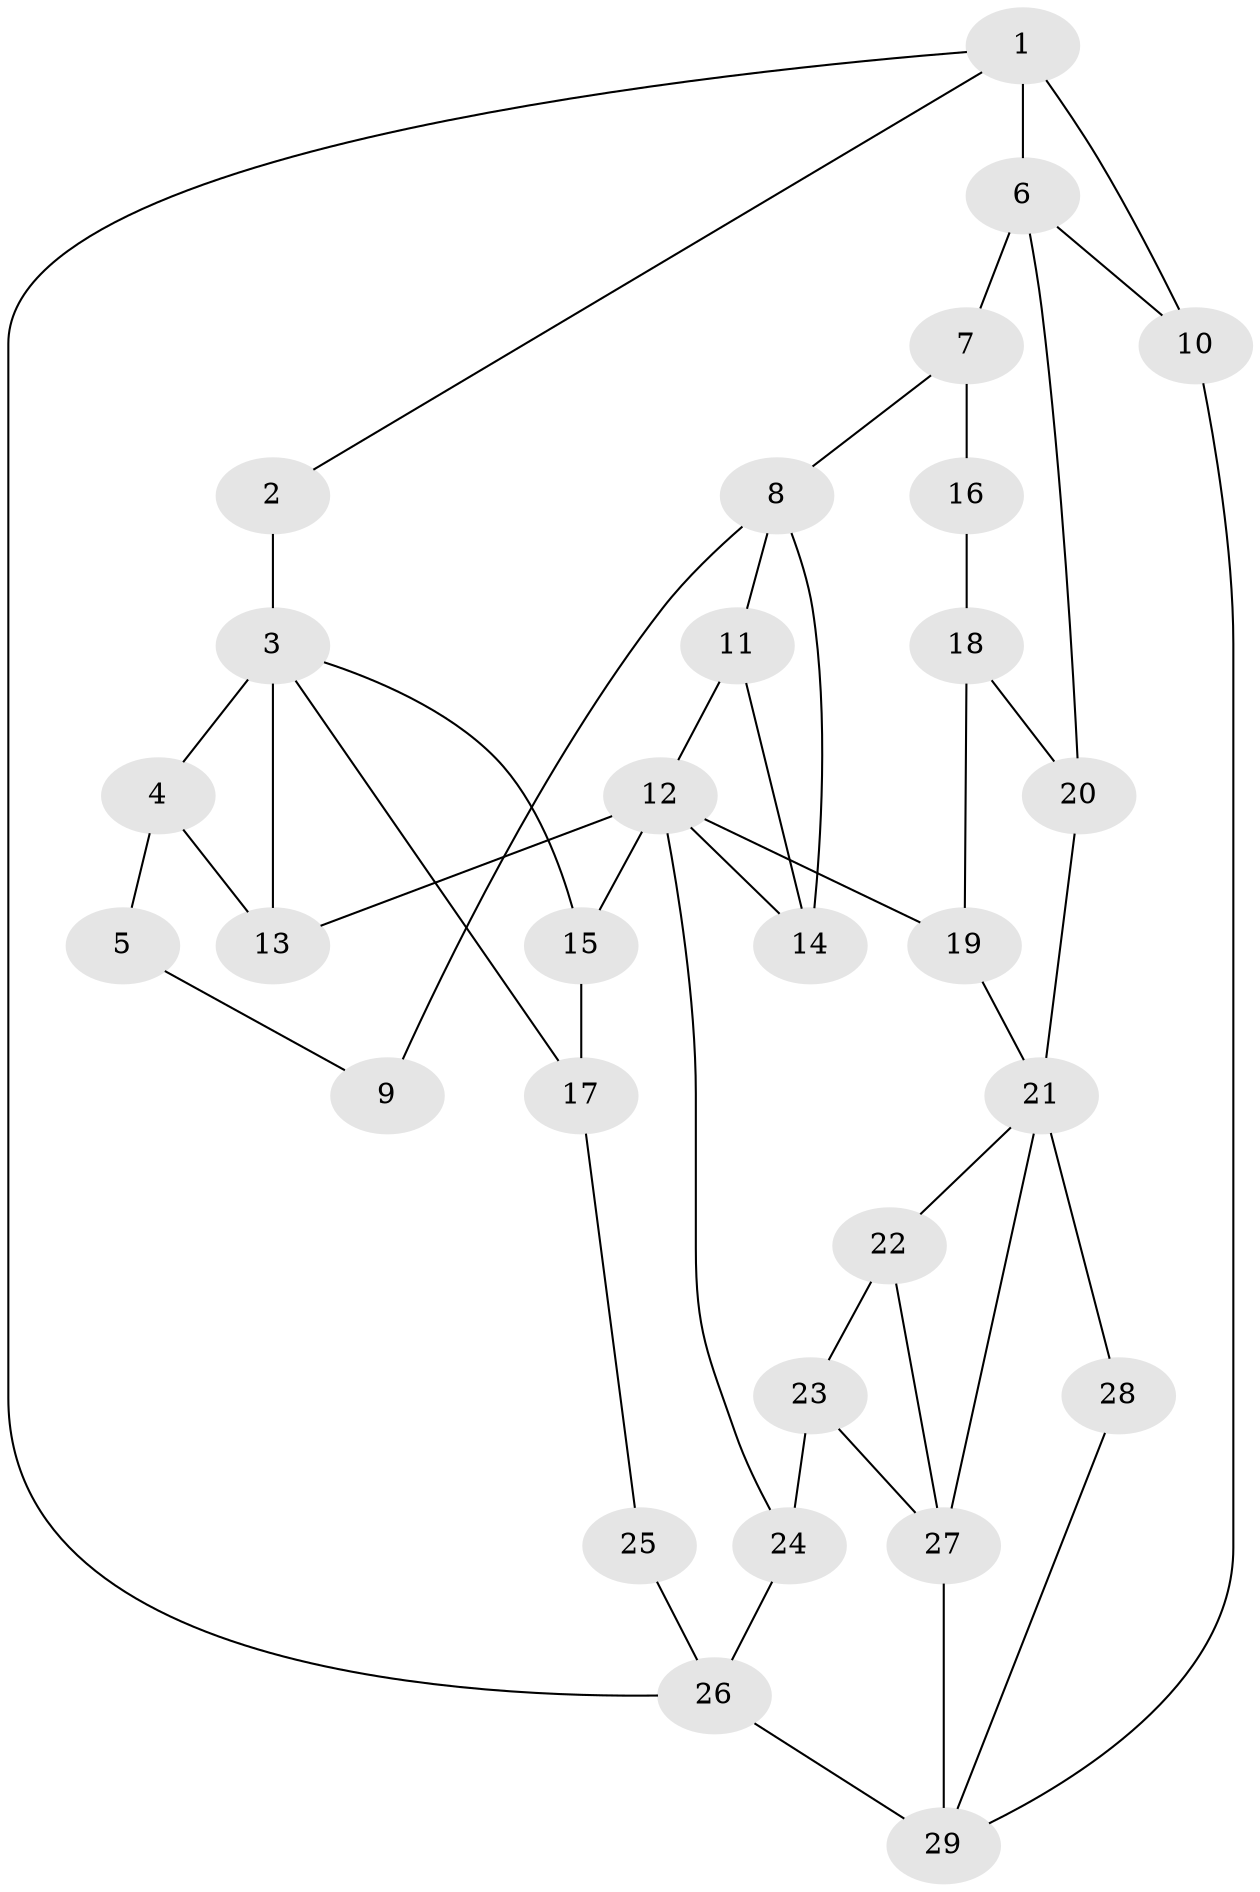// original degree distribution, {3: 0.03508771929824561, 6: 0.19298245614035087, 5: 0.5263157894736842, 4: 0.24561403508771928}
// Generated by graph-tools (version 1.1) at 2025/54/03/04/25 22:54:17]
// undirected, 29 vertices, 47 edges
graph export_dot {
  node [color=gray90,style=filled];
  1;
  2;
  3;
  4;
  5;
  6;
  7;
  8;
  9;
  10;
  11;
  12;
  13;
  14;
  15;
  16;
  17;
  18;
  19;
  20;
  21;
  22;
  23;
  24;
  25;
  26;
  27;
  28;
  29;
  1 -- 2 [weight=1.0];
  1 -- 6 [weight=1.0];
  1 -- 10 [weight=2.0];
  1 -- 26 [weight=1.0];
  2 -- 3 [weight=2.0];
  3 -- 4 [weight=1.0];
  3 -- 13 [weight=1.0];
  3 -- 15 [weight=1.0];
  3 -- 17 [weight=1.0];
  4 -- 5 [weight=1.0];
  4 -- 13 [weight=1.0];
  5 -- 9 [weight=1.0];
  6 -- 7 [weight=2.0];
  6 -- 10 [weight=1.0];
  6 -- 20 [weight=1.0];
  7 -- 8 [weight=2.0];
  7 -- 16 [weight=2.0];
  8 -- 9 [weight=2.0];
  8 -- 11 [weight=1.0];
  8 -- 14 [weight=1.0];
  10 -- 29 [weight=1.0];
  11 -- 12 [weight=1.0];
  11 -- 14 [weight=1.0];
  12 -- 13 [weight=1.0];
  12 -- 14 [weight=1.0];
  12 -- 15 [weight=1.0];
  12 -- 19 [weight=1.0];
  12 -- 24 [weight=1.0];
  15 -- 17 [weight=1.0];
  16 -- 18 [weight=1.0];
  17 -- 25 [weight=1.0];
  18 -- 19 [weight=1.0];
  18 -- 20 [weight=1.0];
  19 -- 21 [weight=1.0];
  20 -- 21 [weight=1.0];
  21 -- 22 [weight=1.0];
  21 -- 27 [weight=1.0];
  21 -- 28 [weight=2.0];
  22 -- 23 [weight=1.0];
  22 -- 27 [weight=1.0];
  23 -- 24 [weight=1.0];
  23 -- 27 [weight=1.0];
  24 -- 26 [weight=1.0];
  25 -- 26 [weight=2.0];
  26 -- 29 [weight=2.0];
  27 -- 29 [weight=2.0];
  28 -- 29 [weight=2.0];
}
